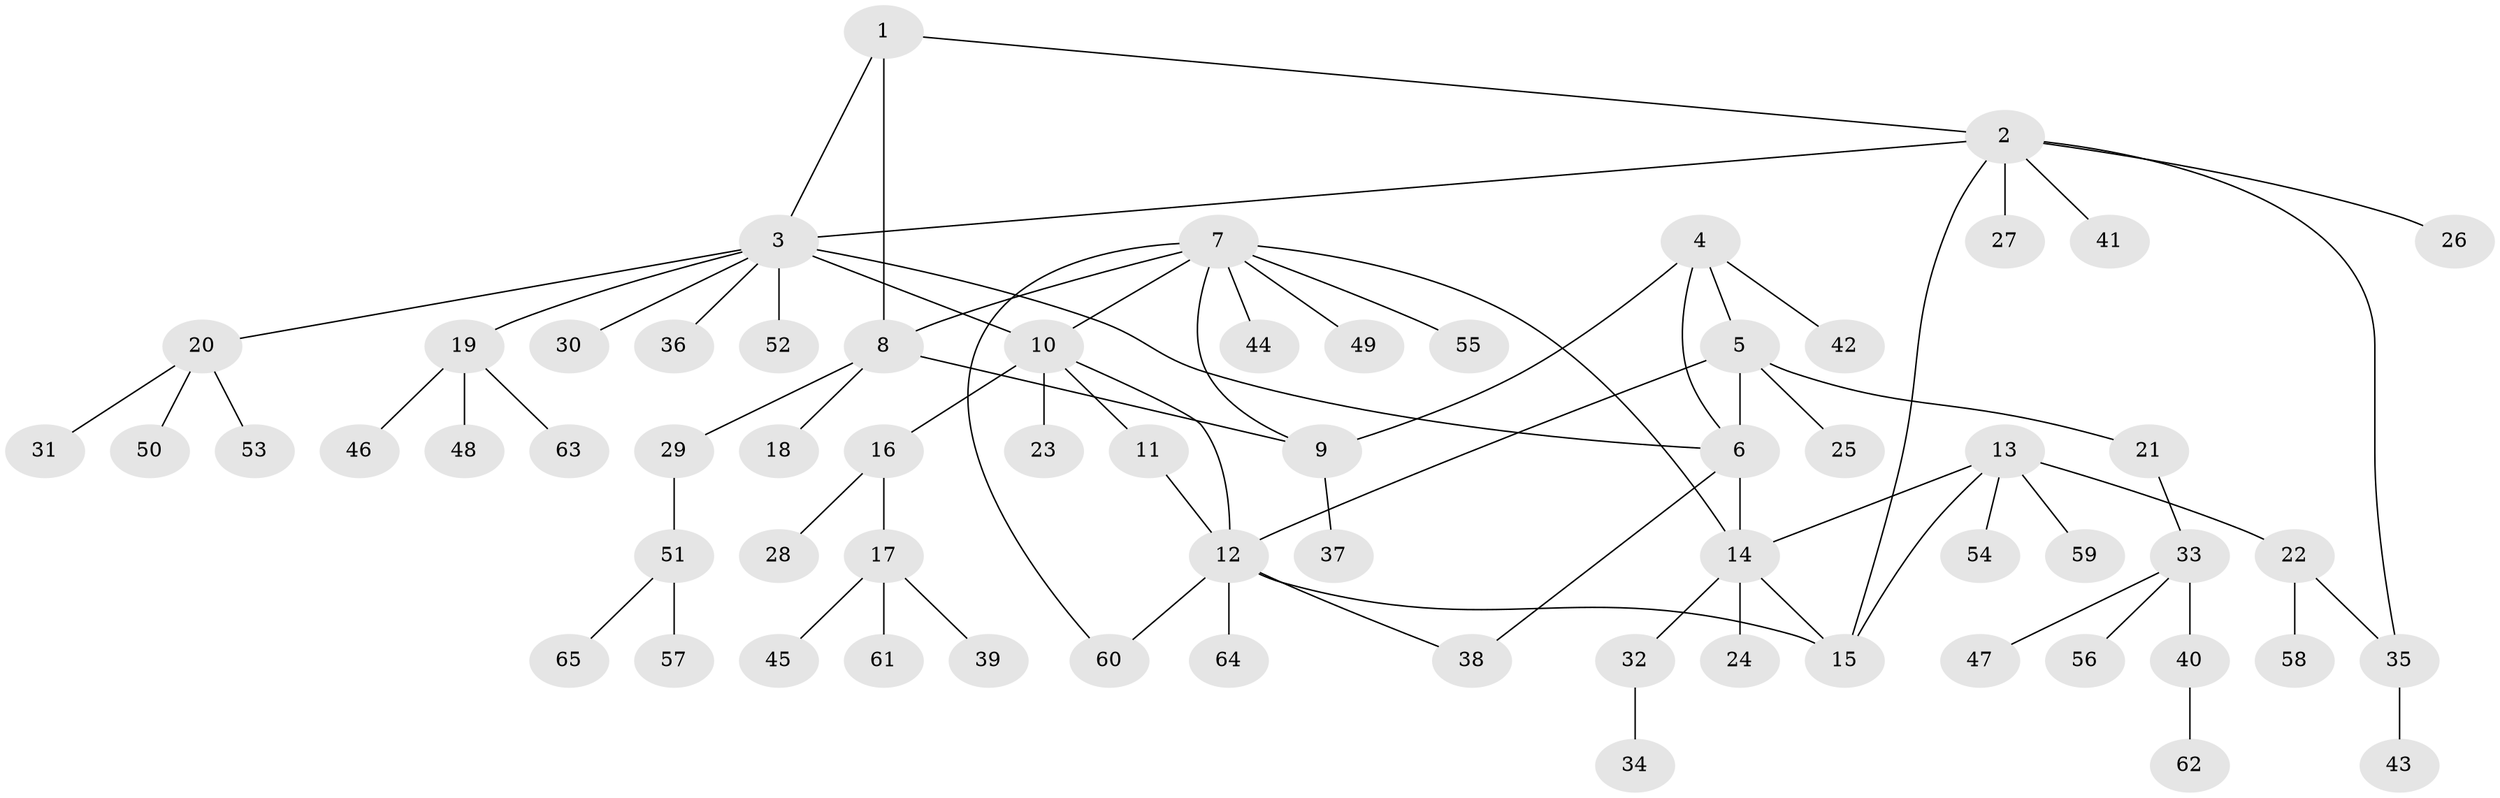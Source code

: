// Generated by graph-tools (version 1.1) at 2025/02/03/09/25 03:02:37]
// undirected, 65 vertices, 78 edges
graph export_dot {
graph [start="1"]
  node [color=gray90,style=filled];
  1;
  2;
  3;
  4;
  5;
  6;
  7;
  8;
  9;
  10;
  11;
  12;
  13;
  14;
  15;
  16;
  17;
  18;
  19;
  20;
  21;
  22;
  23;
  24;
  25;
  26;
  27;
  28;
  29;
  30;
  31;
  32;
  33;
  34;
  35;
  36;
  37;
  38;
  39;
  40;
  41;
  42;
  43;
  44;
  45;
  46;
  47;
  48;
  49;
  50;
  51;
  52;
  53;
  54;
  55;
  56;
  57;
  58;
  59;
  60;
  61;
  62;
  63;
  64;
  65;
  1 -- 2;
  1 -- 3;
  1 -- 8;
  2 -- 3;
  2 -- 15;
  2 -- 26;
  2 -- 27;
  2 -- 35;
  2 -- 41;
  3 -- 6;
  3 -- 10;
  3 -- 19;
  3 -- 20;
  3 -- 30;
  3 -- 36;
  3 -- 52;
  4 -- 5;
  4 -- 6;
  4 -- 9;
  4 -- 42;
  5 -- 6;
  5 -- 12;
  5 -- 21;
  5 -- 25;
  6 -- 14;
  6 -- 38;
  7 -- 8;
  7 -- 9;
  7 -- 10;
  7 -- 14;
  7 -- 44;
  7 -- 49;
  7 -- 55;
  7 -- 60;
  8 -- 9;
  8 -- 18;
  8 -- 29;
  9 -- 37;
  10 -- 11;
  10 -- 12;
  10 -- 16;
  10 -- 23;
  11 -- 12;
  12 -- 15;
  12 -- 38;
  12 -- 60;
  12 -- 64;
  13 -- 14;
  13 -- 15;
  13 -- 22;
  13 -- 54;
  13 -- 59;
  14 -- 15;
  14 -- 24;
  14 -- 32;
  16 -- 17;
  16 -- 28;
  17 -- 39;
  17 -- 45;
  17 -- 61;
  19 -- 46;
  19 -- 48;
  19 -- 63;
  20 -- 31;
  20 -- 50;
  20 -- 53;
  21 -- 33;
  22 -- 35;
  22 -- 58;
  29 -- 51;
  32 -- 34;
  33 -- 40;
  33 -- 47;
  33 -- 56;
  35 -- 43;
  40 -- 62;
  51 -- 57;
  51 -- 65;
}
